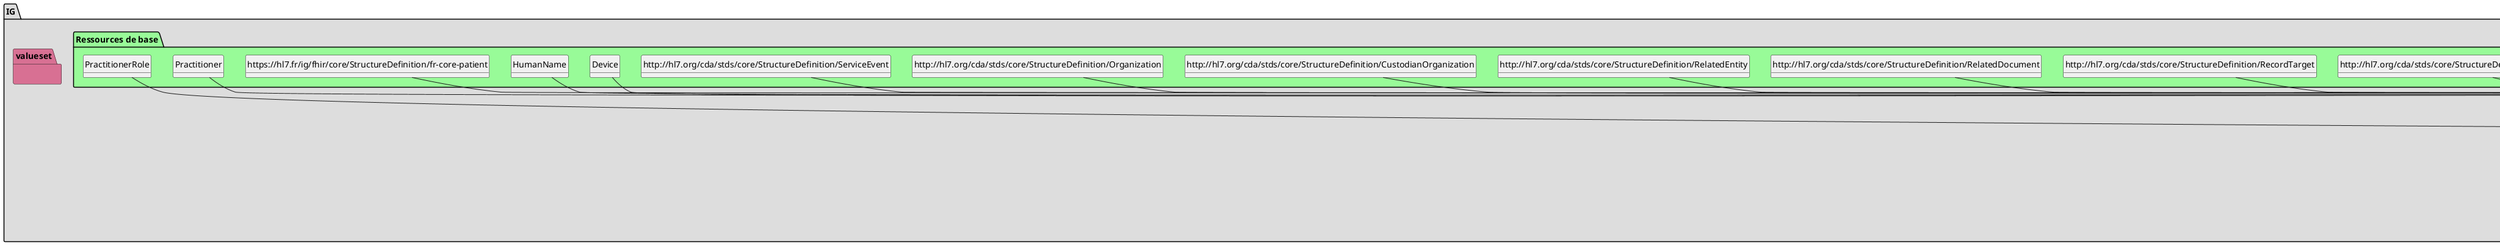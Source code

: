 @startuml
set namespaceSeparator ?
hide circle
hide class fields

package IG #DDDDDD{

     package Profiles #DDDDDD{

        class AssociationPrescription{

             AssociationPrescription => [None..None]
             AssociationPrescription.prescription => [1..1]
             AssociationPrescription.prescription.identifiant => [0..1]
             AssociationPrescription.accessionNumber => [0..1]
        } 

        class AssociationPriseEncharge{

             AssociationPriseEncharge => [None..None]
             AssociationPriseEncharge.priseEnCharge => [1..1]
             AssociationPriseEncharge.priseEnCharge.identifiantPriseEnCharge => [0..*]
             AssociationPriseEncharge.priseEnCharge.typePriseEnCharge => [0..1]
             AssociationPriseEncharge.priseEnCharge.dateDebutFinPriseEnCharge => [1..1]
             AssociationPriseEncharge.priseEnCharge.typeSortie => [0..1]
             AssociationPriseEncharge.priseEnCharge.responsablePriseEnCharge => [0..1]
             AssociationPriseEncharge.priseEnCharge.responsablePriseEnCharge.entiteResponsablePriseEnCharge => [1..1]
             AssociationPriseEncharge.priseEnCharge.responsablePriseEnCharge.entiteResponsablePriseEnCharge.identifiantPS => [1..1]
             AssociationPriseEncharge.priseEnCharge.responsablePriseEnCharge.entiteResponsablePriseEnCharge.professionSavoirfaireRole => [0..1]
             AssociationPriseEncharge.priseEnCharge.responsablePriseEnCharge.entiteResponsablePriseEnCharge.adresse => [0..*]
             AssociationPriseEncharge.priseEnCharge.responsablePriseEnCharge.entiteResponsablePriseEnCharge.coordonneesTelecom => [0..*]
             AssociationPriseEncharge.priseEnCharge.responsablePriseEnCharge.entiteResponsablePriseEnCharge.personnePhysique => [0..1]
             AssociationPriseEncharge.priseEnCharge.responsablePriseEnCharge.entiteResponsablePriseEnCharge.personnePhysique.nomPersonne => [1..1]
             AssociationPriseEncharge.priseEnCharge.responsablePriseEnCharge.entiteResponsablePriseEnCharge.personnePhysique.nomPersonne.nom => [1..1]
             AssociationPriseEncharge.priseEnCharge.responsablePriseEnCharge.entiteResponsablePriseEnCharge.personnePhysique.nomPersonne.prenom => [0..1]
             AssociationPriseEncharge.priseEnCharge.responsablePriseEnCharge.entiteResponsablePriseEnCharge.personnePhysique.nomPersonne.civilite => [0..1]
             AssociationPriseEncharge.priseEnCharge.responsablePriseEnCharge.entiteResponsablePriseEnCharge.personnePhysique.nomPersonne.titre => [0..1]
             AssociationPriseEncharge.priseEnCharge.responsablePriseEnCharge.entiteResponsablePriseEnCharge.structurePS => [0..1]
             AssociationPriseEncharge.priseEnCharge.responsablePriseEnCharge.entiteResponsablePriseEnCharge.structurePS.identifiantStructure => [0..*]
             AssociationPriseEncharge.priseEnCharge.responsablePriseEnCharge.entiteResponsablePriseEnCharge.structurePS.nomStructure => [0..1]
             AssociationPriseEncharge.priseEnCharge.responsablePriseEnCharge.entiteResponsablePriseEnCharge.structurePS.coordonneesTelecomStructure => [0..*]
             AssociationPriseEncharge.priseEnCharge.responsablePriseEnCharge.entiteResponsablePriseEnCharge.structurePS.adresseStructure => [0..*]
             AssociationPriseEncharge.priseEnCharge.responsablePriseEnCharge.entiteResponsablePriseEnCharge.structurePS.cadreExercice => [0..1]
             AssociationPriseEncharge.priseEnCharge.personneImpliqueePriseEnCharge => [0..*]
             AssociationPriseEncharge.priseEnCharge.personneImpliqueePriseEnCharge.typeParticipation => [1..1]
             AssociationPriseEncharge.priseEnCharge.personneImpliqueePriseEnCharge.dateDebutFinParticipation => [0..1]
             AssociationPriseEncharge.priseEnCharge.personneImpliqueePriseEnCharge.professionnelImplique => [1..1]
             AssociationPriseEncharge.priseEnCharge.personneImpliqueePriseEnCharge.professionnelImplique.identifiant => [1..1]
             AssociationPriseEncharge.priseEnCharge.personneImpliqueePriseEnCharge.professionnelImplique.professionSavoirfaireRole => [0..1]
             AssociationPriseEncharge.priseEnCharge.personneImpliqueePriseEnCharge.professionnelImplique.adresse => [0..*]
             AssociationPriseEncharge.priseEnCharge.personneImpliqueePriseEnCharge.professionnelImplique.coordonneesTelecom => [0..*]
             AssociationPriseEncharge.priseEnCharge.personneImpliqueePriseEnCharge.professionnelImplique.personnePhysique => [0..1]
             AssociationPriseEncharge.priseEnCharge.personneImpliqueePriseEnCharge.professionnelImplique.personnePhysique.nomPersonne => [1..1]
             AssociationPriseEncharge.priseEnCharge.personneImpliqueePriseEnCharge.professionnelImplique.personnePhysique.nomPersonne.nom => [1..1]
             AssociationPriseEncharge.priseEnCharge.personneImpliqueePriseEnCharge.professionnelImplique.personnePhysique.nomPersonne.prenom => [0..1]
             AssociationPriseEncharge.priseEnCharge.personneImpliqueePriseEnCharge.professionnelImplique.personnePhysique.nomPersonne.civilite => [0..1]
             AssociationPriseEncharge.priseEnCharge.personneImpliqueePriseEnCharge.professionnelImplique.personnePhysique.nomPersonne.titre => [0..1]
             AssociationPriseEncharge.priseEnCharge.personneImpliqueePriseEnCharge.professionnelImplique.structurePS => [0..1]
             AssociationPriseEncharge.priseEnCharge.personneImpliqueePriseEnCharge.professionnelImplique.structurePS.identifiantStructure => [0..*]
             AssociationPriseEncharge.priseEnCharge.personneImpliqueePriseEnCharge.professionnelImplique.structurePS.nomStructure => [0..1]
             AssociationPriseEncharge.priseEnCharge.personneImpliqueePriseEnCharge.professionnelImplique.structurePS.coordonneesTelecomStructure => [0..*]
             AssociationPriseEncharge.priseEnCharge.personneImpliqueePriseEnCharge.professionnelImplique.structurePS.adresseStructure => [0..*]
             AssociationPriseEncharge.priseEnCharge.personneImpliqueePriseEnCharge.professionnelImplique.structurePS.cadreExercice => [0..1]
             AssociationPriseEncharge.priseEnCharge.lieuPriseEnCharge => [1..1]
             AssociationPriseEncharge.priseEnCharge.lieuPriseEnCharge.structurePriseEnChargee => [1..1]
             AssociationPriseEncharge.priseEnCharge.lieuPriseEnCharge.structurePriseEnChargee.secteurActivite => [1..1]
             AssociationPriseEncharge.priseEnCharge.lieuPriseEnCharge.structurePriseEnChargee.secteurActivite.categorieEtablissement => [0..1]
             AssociationPriseEncharge.priseEnCharge.lieuPriseEnCharge.structurePriseEnChargee.localisationStructure => [1..1]
             AssociationPriseEncharge.priseEnCharge.lieuPriseEnCharge.structurePriseEnChargee.localisationStructure.nomStructure => [0..1]
             AssociationPriseEncharge.priseEnCharge.lieuPriseEnCharge.structurePriseEnChargee.localisationStructure.adresseStructure => [0..1]
        } 

        class AuteurDocument{

             AuteurDocument => [None..None]
             AuteurDocument.horodatageParticipation => [1..1]
             AuteurDocument.roleFonctionnel => [0..1]
             AuteurDocument.precisionRoleFonctionnel => [0..1]
             AuteurDocument.auteur[x] => [0..1]
        } 

        class ConsentementDocument{

             ConsentementDocument => [None..None]
             ConsentementDocument.consentement => [1..1]
             ConsentementDocument.consentement.identifiantConsentement => [0..*]
             ConsentementDocument.consentement.typeConsentement => [1..1]
             ConsentementDocument.consentement.statutConsentement => [1..1]
        } 

        class DestinatairePrevuDocument{

             DestinatairePrevuDocument => [None..None]
             DestinatairePrevuDocument.identifiantDestinataire => [0..*]
             DestinatairePrevuDocument.adresseDestinataire => [0..*]
             DestinatairePrevuDocument.coordonneesTelecomDestinataire => [0..*]
             DestinatairePrevuDocument.informationsSurDestintaire => [0..1]
             DestinatairePrevuDocument.informationsSurDestintaire.nomDestinataire => [0..*]
             DestinatairePrevuDocument.informationsSurDestintaire.nomDestinataire.nom => [1..1]
             DestinatairePrevuDocument.informationsSurDestintaire.nomDestinataire.prenom => [0..1]
             DestinatairePrevuDocument.informationsSurDestintaire.nomDestinataire.civilite => [0..1]
             DestinatairePrevuDocument.informationsSurDestintaire.nomDestinataire.titre => [0..1]
             DestinatairePrevuDocument.structureDestinataire => [0..1]
             DestinatairePrevuDocument.structureDestinataire.identifiantStructure => [0..1]
             DestinatairePrevuDocument.structureDestinataire.nomStructure => [0..*]
             DestinatairePrevuDocument.structureDestinataire.coordonneesTelecomStructure => [0..*]
             DestinatairePrevuDocument.structureDestinataire.adresseStructure => [0..1]
        } 

        class DocumentReference{

             DocumentReference => [None..None]
             DocumentReference.typeReference => [1..1]
             DocumentReference.parentDocument => [1..1]
             DocumentReference.parentDocument.identifiantUniqueDocument => [1..1]
        } 

        class EnteteDocument{

             EnteteDocument => [None..None]
             EnteteDocument.identifiantUniqueDocument => [1..1]
             EnteteDocument.modeleDocument => [1..1]
             EnteteDocument.typeDocument => [1..1]
             EnteteDocument.titreDocument => [1..1]
             EnteteDocument.dateDeCreation => [1..1]
             EnteteDocument.niveauConfidentialite => [1..1]
             EnteteDocument.languePrincipaleDocument => [1..1]
             EnteteDocument.identifiantDuLotDeVersions => [1..1]
             EnteteDocument.versionDocument => [1..1]
             EnteteDocument.statutDocument => [1..1]
             EnteteDocument.patientDocument => [1..1]
             EnteteDocument.auteurDocument => [1..*]
             EnteteDocument.informateurDocument => [0..*]
             EnteteDocument.structureConservationDocument => [1..1]
             EnteteDocument.destinataireDocument => [0..*]
             EnteteDocument.responsableDocuement => [1..1]
             EnteteDocument.validateurDocument => [0..*]
             EnteteDocument.operateurSaisie => [0..1]
             EnteteDocument.participant => [0..*]
             EnteteDocument.associationPrescription => [1..1]
             EnteteDocument.evenementDocumente => [1..*]
             EnteteDocument.documentReference => [0..1]
             EnteteDocument.consentementAssocieAuDocument => [0..*]
             EnteteDocument.associationPriseEncharge => [1..1]
        } 

        class EvenementDocumente{

             EvenementDocumente => [None..None]
             EvenementDocumente.evenementDocumente => [1..1]
             EvenementDocumente.evenementDocumente.identifiantSpecifique => [0..*]
             EvenementDocumente.evenementDocumente.statut => [0..*]
             EvenementDocumente.evenementDocumente.codeEvenement => [0..1]
             EvenementDocumente.evenementDocumente.codeEvenement.translation => [0..*]
             EvenementDocumente.evenementDocumente.dateHeureEvenement => [0..1]
             EvenementDocumente.evenementDocumente.executantEvenement => [1..1]
             EvenementDocumente.evenementDocumente.executantEvenement.roleFonctionnel => [0..1]
             EvenementDocumente.evenementDocumente.executantEvenement.dateHeureParticipation => [0..1]
             EvenementDocumente.evenementDocumente.executantEvenement.executant => [1..1]
             EvenementDocumente.evenementDocumente.executantEvenement.executant.identifiant => [1..1]
             EvenementDocumente.evenementDocumente.executantEvenement.executant.professionSavoirfaireRole => [0..1]
             EvenementDocumente.evenementDocumente.executantEvenement.executant.adresse => [0..*]
             EvenementDocumente.evenementDocumente.executantEvenement.executant.coordonneesTelecom => [0..*]
             EvenementDocumente.evenementDocumente.executantEvenement.executant.personnePhysique => [0..1]
             EvenementDocumente.evenementDocumente.executantEvenement.executant.personnePhysique.nomPersonne => [1..1]
             EvenementDocumente.evenementDocumente.executantEvenement.executant.personnePhysique.nomPersonne.nom => [1..1]
             EvenementDocumente.evenementDocumente.executantEvenement.executant.personnePhysique.nomPersonne.prenom => [0..1]
             EvenementDocumente.evenementDocumente.executantEvenement.executant.personnePhysique.nomPersonne.civilite => [0..1]
             EvenementDocumente.evenementDocumente.executantEvenement.executant.personnePhysique.nomPersonne.titre => [0..1]
             EvenementDocumente.evenementDocumente.executantEvenement.executant.structureResponsable => [0..1]
             EvenementDocumente.evenementDocumente.executantEvenement.executant.structureResponsable.identifiantStructure => [0..*]
             EvenementDocumente.evenementDocumente.executantEvenement.executant.structureResponsable.nomStructure => [0..1]
             EvenementDocumente.evenementDocumente.executantEvenement.executant.structureResponsable.coordonneesTelecomStructure => [0..*]
             EvenementDocumente.evenementDocumente.executantEvenement.executant.structureResponsable.adresseStructure => [0..*]
             EvenementDocumente.evenementDocumente.executantEvenement.executant.structureResponsable.cadreExercice => [1..1]
        } 

        class InformateurDocument{

             InformateurDocument => [None..None]
             InformateurDocument.informateur[x] => [1..1]
        } 

        class NonProfessionnelDocument{

             NonProfessionnelDocument => [None..None]
             NonProfessionnelDocument.rolePersonne => [1..1]
             NonProfessionnelDocument.lienPatient => [0..1]
             NonProfessionnelDocument.lienPatient.precisionLien => [0..*]
             NonProfessionnelDocument.adressePersonne => [0..*]
             NonProfessionnelDocument.coordonneesTelecom => [0..*]
             NonProfessionnelDocument.personnePhysique => [1..1]
             NonProfessionnelDocument.personnePhysique.nomPersonne => [1..1]
             NonProfessionnelDocument.personnePhysique.nomPersonne.nom => [1..1]
             NonProfessionnelDocument.personnePhysique.nomPersonne.prenom => [0..1]
        } 

        class OperateurSaisie{

             OperateurSaisie => [None..None]
             OperateurSaisie.dateSaisie => [1..1]
             OperateurSaisie.operateurSaisie => [1..1]
             OperateurSaisie.operateurSaisie.identifiant => [1..1]
             OperateurSaisie.operateurSaisie.professionSavoirfaireRole => [0..1]
             OperateurSaisie.operateurSaisie.adresse => [0..*]
             OperateurSaisie.operateurSaisie.coordonneesTelecom => [0..*]
             OperateurSaisie.operateurSaisie.personnePhysique => [0..1]
             OperateurSaisie.operateurSaisie.personnePhysique.nomPersonne => [1..1]
             OperateurSaisie.operateurSaisie.personnePhysique.nomPersonne.nom => [1..1]
             OperateurSaisie.operateurSaisie.personnePhysique.nomPersonne.prenom => [0..1]
             OperateurSaisie.operateurSaisie.personnePhysique.nomPersonne.civilite => [0..1]
             OperateurSaisie.operateurSaisie.personnePhysique.nomPersonne.titre => [0..1]
             OperateurSaisie.operateurSaisie.structure => [0..1]
             OperateurSaisie.operateurSaisie.structure.identifiant => [0..*]
             OperateurSaisie.operateurSaisie.structure.nom => [0..1]
             OperateurSaisie.operateurSaisie.structure.coordonneesTelecom => [0..*]
             OperateurSaisie.operateurSaisie.structure.adresse => [0..*]
             OperateurSaisie.operateurSaisie.structure.cadreExercice => [0..1]
        } 

        class ParticipantDocument{

             ParticipantDocument => [None..None]
             ParticipantDocument.typeParticipation => [1..1]
             ParticipantDocument.roleFonctionnel => [0..1]
             ParticipantDocument.roleFonctionnel.precision => [0..1]
             ParticipantDocument.dateDebutEtOuFinParticipation => [1..1]
             ParticipantDocument.identificationParticipant => [1..1]
             ParticipantDocument.identificationParticipant.ProfessionnelNonProfessionnel => [1..1]
             ParticipantDocument.identificationParticipant.identifiantParticipant => [1..1]
             ParticipantDocument.identificationParticipant.professionSavoirfaireRole => [0..1]
             ParticipantDocument.identificationParticipant.adresse => [0..*]
             ParticipantDocument.identificationParticipant.coordonneesTelecomStructure => [0..*]
             ParticipantDocument.identificationParticipant.personnePhysique => [0..1]
             ParticipantDocument.identificationParticipant.personnePhysique.nomPersonne => [1..1]
             ParticipantDocument.identificationParticipant.personnePhysique.nomPersonne.nom => [1..1]
             ParticipantDocument.identificationParticipant.personnePhysique.nomPersonne.prenom => [0..1]
             ParticipantDocument.identificationParticipant.personnePhysique.nomPersonne.civilite => [0..1]
             ParticipantDocument.identificationParticipant.personnePhysique.nomPersonne.titre => [0..1]
             ParticipantDocument.identificationParticipant.structureResponsable => [0..1]
             ParticipantDocument.identificationParticipant.structureResponsable.identifiantStructure => [0..*]
             ParticipantDocument.identificationParticipant.structureResponsable.nomStructure => [0..1]
             ParticipantDocument.identificationParticipant.structureResponsable.coordonneesTelecomStructure => [0..*]
             ParticipantDocument.identificationParticipant.structureResponsable.adresseStructure => [0..*]
        } 

        class PatientDocument{

             PatientDocument => [None..None]
             PatientDocument.identifiantPatient => [1..1]
             PatientDocument.adresse => [0..*]
             PatientDocument.coordonneesTelecom => [0..*]
             PatientDocument.personnePhysique => [0..1]
             PatientDocument.personnePhysique.nomsPrenom => [0..1]
             PatientDocument.personnePhysique.nomsPrenom.noms => [0..1]
             PatientDocument.personnePhysique.nomsPrenom.noms.nomNaissance => [0..1]
             PatientDocument.personnePhysique.nomsPrenom.noms.nomUtilise => [0..1]
             PatientDocument.personnePhysique.nomsPrenom.prenom => [0..1]
             PatientDocument.personnePhysique.nomsPrenom.prenom.listePrenoms => [0..1]
             PatientDocument.personnePhysique.nomsPrenom.prenom.premierPrenom => [0..1]
             PatientDocument.personnePhysique.nomsPrenom.prenom.premierNomUtilise => [0..1]
             PatientDocument.personnePhysique.sexe => [1..1]
             PatientDocument.personnePhysique.dateNaissance => [1..1]
             PatientDocument.personnePhysique.dateDeces => [0..1]
             PatientDocument.personnePhysique.grossesseMultiple => [0..1]
             PatientDocument.personnePhysique.numeroOrdreNaissance => [0..1]
             PatientDocument.personnePhysique.representantPatient => [0..*]
             PatientDocument.personnePhysique.representantPatient.adresse => [0..*]
             PatientDocument.personnePhysique.representantPatient.coordonneesTelecom => [0..*]
             PatientDocument.personnePhysique.representantPatient.personneRepresentantPatient => [0..1]
             PatientDocument.personnePhysique.representantPatient.personneRepresentantPatient.nomPrenom => [0..1]
             PatientDocument.personnePhysique.representantPatient.personneRepresentantPatient.nomPrenom.nom => [0..1]
             PatientDocument.personnePhysique.representantPatient.personneRepresentantPatient.nomPrenom.prenom => [0..1]
             PatientDocument.personnePhysique.representantPatient.personneRepresentantPatient.structureRepresentatntPatient => [0..1]
             PatientDocument.personnePhysique.representantPatient.personneRepresentantPatient.structureRepresentatntPatient.identifiant => [0..1]
             PatientDocument.personnePhysique.representantPatient.personneRepresentantPatient.structureRepresentatntPatient.nom => [0..1]
             PatientDocument.personnePhysique.representantPatient.personneRepresentantPatient.structureRepresentatntPatient.lieuNaissance => [0..1]
             PatientDocument.personnePhysique.representantPatient.personneRepresentantPatient.structureRepresentatntPatient.lieuNaissance.lieu => [1..1]
             PatientDocument.personnePhysique.representantPatient.personneRepresentantPatient.structureRepresentatntPatient.lieuNaissance.lieu.nomLieuNaissance => [0..1]
             PatientDocument.personnePhysique.representantPatient.personneRepresentantPatient.structureRepresentatntPatient.lieuNaissance.lieu.adresseEtCodeOfficielGeographique => [0..1]
             PatientDocument.personnePhysique.representantPatient.personneRepresentantPatient.structureRepresentatntPatient.lieuNaissance.lieu.adresseEtCodeOfficielGeographique.CodeOfficielGeographique => [0..1]
        } 

        class ProfessionnelAuteurDocument{

             ProfessionnelAuteurDocument => [None..None]
             ProfessionnelAuteurDocument.identificationAuteur => [1..*]
             ProfessionnelAuteurDocument.identificationAuteur.identifiant => [0..*]
             ProfessionnelAuteurDocument.identificationAuteur.professionSavoirFaireRole => [0..1]
             ProfessionnelAuteurDocument.identificationAuteur.adresse => [0..*]
             ProfessionnelAuteurDocument.identificationAuteur.coordonneesTelecom => [0..*]
             ProfessionnelAuteurDocument.identificationAuteur.identiteAuteur => [1..1]
             ProfessionnelAuteurDocument.identificationAuteur.identiteAuteur.nomAuteur => [1..1]
             ProfessionnelAuteurDocument.identificationAuteur.identiteAuteur.nomAuteur.nom => [1..1]
             ProfessionnelAuteurDocument.identificationAuteur.identiteAuteur.nomAuteur.prenom => [0..1]
             ProfessionnelAuteurDocument.identificationAuteur.identiteAuteur.nomAuteur.civilite => [0..1]
             ProfessionnelAuteurDocument.identificationAuteur.identiteAuteur.nomAuteur.titre => [0..1]
             ProfessionnelAuteurDocument.identificationAuteur.structure => [1..1]
             ProfessionnelAuteurDocument.identificationAuteur.structure.identifiantStructure => [0..1]
             ProfessionnelAuteurDocument.identificationAuteur.structure.nomStructure => [0..1]
        } 

        class ProfessionnelDocument{

             ProfessionnelDocument => [None..None]
             ProfessionnelDocument.identifiant => [1..1]
             ProfessionnelDocument.professionSavoirFaireRole => [0..1]
             ProfessionnelDocument.adresse => [0..*]
             ProfessionnelDocument.coordonneesTelecom => [0..*]
             ProfessionnelDocument.personnePhysique => [0..1]
             ProfessionnelDocument.personnePhysique.identitePersonne => [1..1]
             ProfessionnelDocument.personnePhysique.identitePersonne.nomPersonne => [1..1]
             ProfessionnelDocument.personnePhysique.identitePersonne.prenomPersonne => [0..1]
             ProfessionnelDocument.personnePhysique.identitePersonne.civilite => [0..1]
             ProfessionnelDocument.personnePhysique.identitePersonne.titre => [0..1]
             ProfessionnelDocument.structure => [0..1]
             ProfessionnelDocument.structure.identifiantStructure => [0..*]
             ProfessionnelDocument.structure.nomStructure => [0..1]
             ProfessionnelDocument.structure.coordonneesTelecomStructure => [0..*]
             ProfessionnelDocument.structure.adresseStructure => [0..*]
             ProfessionnelDocument.structure.cadreExercice => [0..1]
        } 

        class ResponsableDocument{

             ResponsableDocument => [None..None]
             ResponsableDocument.dateHeureAttestationValidite => [1..1]
             ResponsableDocument.ProfessionnelResponsableDocument => [1..1]
             ResponsableDocument.ProfessionnelResponsableDocument.identifiant => [1..1]
             ResponsableDocument.ProfessionnelResponsableDocument.professionSavoirfaireRole => [0..1]
             ResponsableDocument.ProfessionnelResponsableDocument.adresse => [0..*]
             ResponsableDocument.ProfessionnelResponsableDocument.coordonneesTelecomStructure => [0..*]
             ResponsableDocument.ProfessionnelResponsableDocument.personnePhysique => [0..1]
             ResponsableDocument.ProfessionnelResponsableDocument.personnePhysique.nomPersonne => [1..1]
             ResponsableDocument.ProfessionnelResponsableDocument.personnePhysique.nomPersonne.nom => [1..1]
             ResponsableDocument.ProfessionnelResponsableDocument.personnePhysique.nomPersonne.prenom => [0..1]
             ResponsableDocument.ProfessionnelResponsableDocument.personnePhysique.nomPersonne.civilite => [0..1]
             ResponsableDocument.ProfessionnelResponsableDocument.personnePhysique.nomPersonne.titre => [0..1]
             ResponsableDocument.ProfessionnelResponsableDocument.structureResponsable => [0..1]
             ResponsableDocument.ProfessionnelResponsableDocument.structureResponsable.identifiantStructure => [0..*]
             ResponsableDocument.ProfessionnelResponsableDocument.structureResponsable.nomStructure => [0..1]
             ResponsableDocument.ProfessionnelResponsableDocument.structureResponsable.coordonneesTelecomStructure => [0..*]
             ResponsableDocument.ProfessionnelResponsableDocument.structureResponsable.adresseStructure => [0..*]
             ResponsableDocument.ProfessionnelResponsableDocument.structureResponsable.cadreExercice => [0..1]
        } 

        class StructureConservationDocument{

             StructureConservationDocument => [None..None]
             StructureConservationDocument.identifiantStructure => [1..1]
             StructureConservationDocument.nomStructure => [0..1]
             StructureConservationDocument.coordonneesTelecomStructure => [0..1]
             StructureConservationDocument.adresseStructure => [0..1]
        } 

        class SystemeDocument{

             SystemeDocument => [None..None]
             SystemeDocument.identificationAuteur => [1..1]
             SystemeDocument.identificationAuteur.identifiantAuteur => [1..*]
             SystemeDocument.identificationAuteur.professionSavoirFaireRole => [0..1]
             SystemeDocument.identificationAuteur.systeme => [1..1]
             SystemeDocument.identificationAuteur.systeme.nomModeleSysteme => [1..1]
             SystemeDocument.identificationAuteur.systeme.nomSysteme => [1..1]
             SystemeDocument.identificationAuteur.structure => [1..1]
             SystemeDocument.identificationAuteur.structure.identifiantStructure => [0..1]
             SystemeDocument.identificationAuteur.structure.nomStructure => [0..1]
        } 

        class ValidateurDocument{

             ValidateurDocument => [None..None]
             ValidateurDocument.dateHeureAttestationValidite => [1..1]
             ValidateurDocument.ProfessionnelValidateurDocument => [1..1]
             ValidateurDocument.ProfessionnelValidateurDocument.identifiant => [1..1]
             ValidateurDocument.ProfessionnelValidateurDocument.professionSavoirfaireRole => [0..1]
             ValidateurDocument.ProfessionnelValidateurDocument.adresse => [0..*]
             ValidateurDocument.ProfessionnelValidateurDocument.coordonneesTelecomStructure => [0..*]
             ValidateurDocument.ProfessionnelValidateurDocument.personnePhysique => [0..1]
             ValidateurDocument.ProfessionnelValidateurDocument.personnePhysique.nomPersonne => [1..1]
             ValidateurDocument.ProfessionnelValidateurDocument.personnePhysique.nomPersonne.nom => [1..1]
             ValidateurDocument.ProfessionnelValidateurDocument.personnePhysique.nomPersonne.prenom => [0..1]
             ValidateurDocument.ProfessionnelValidateurDocument.personnePhysique.nomPersonne.civilite => [0..1]
             ValidateurDocument.ProfessionnelValidateurDocument.personnePhysique.nomPersonne.titre => [0..1]
             ValidateurDocument.ProfessionnelValidateurDocument.structurePS => [0..1]
             ValidateurDocument.ProfessionnelValidateurDocument.structurePS.identifiantStructure => [0..*]
             ValidateurDocument.ProfessionnelValidateurDocument.structurePS.nomStructure => [0..1]
             ValidateurDocument.ProfessionnelValidateurDocument.structurePS.coordonneesTelecomStructure => [0..*]
             ValidateurDocument.ProfessionnelValidateurDocument.structurePS.adresseStructure => [0..*]
             ValidateurDocument.ProfessionnelValidateurDocument.structurePS.cadreExercice => [0..1]
        } 

        class FrCompositionDocument{

             Composition => [None..None]
             Composition.meta.profile => [1..None]
             Composition.meta.profile:canonical => [1..1]
             Composition.extension => [1..None]
             Composition.extension:data-enterer => <&plus>[1..1]
             Composition.identifier => [1..None]
             Composition.status => [None..None]
             Composition.type => [None..None]
             Composition.subject => [1..None]
             Composition.subject.reference => [1..None]
             Composition.date => [None..None]
             Composition.author => [None..None]
             Composition.author.extension => [1..None]
             Composition.author.extension:time => <&plus>[1..1]
             Composition.title => [None..None]
             Composition.confidentiality => [1..None]
             Composition.attester => [2..None]
             Composition.attester:legal => [1..1]
             Composition.attester:legal.mode => [None..None]
             Composition.attester:legal.time => [1..None]
             Composition.attester:legal.party => [1..None]
             Composition.attester:professional => [1..1]
             Composition.attester:professional.mode => [None..None]
             Composition.attester:professional.time => [1..None]
             Composition.attester:professional.party => [None..None]
             Composition.custodian => [None..None]
             Composition.relatesTo.target[x] => [None..None]
             Composition.section => [1..None]
        } 

        class FrOrganizationDocument{

             Organization.implicitRules => [None..0]
             Organization.identifier => [None..None]
             Organization.active => [None..0]
             Organization.type => [None..1]
             Organization.name => [None..None]
        } 

        class FrBundleDocument{

             Bundle.identifier => [1..None]
             Bundle.type => [None..None]
             Bundle.timestamp => [1..None]
             Bundle.entry => [5..None]
             Bundle.entry.fullUrl => [1..None]
             Bundle.entry.search => [None..0]
             Bundle.entry.request => [None..0]
             Bundle.entry.response => [None..0]
             Bundle.entry:composition => [1..1]
             Bundle.entry:composition.resource => [None..None]
             Bundle.entry:patient => [0..1]
             Bundle.entry:patient.resource => [None..None]
             Bundle.entry:practitionerRole => [1..*]
             Bundle.entry:practitionerRole.resource => [None..None]
             Bundle.entry:practitioner => [1..*]
             Bundle.entry:practitioner.resource => [None..None]
             Bundle.entry:organization => [1..*]
             Bundle.entry:organization.resource => [None..None]
             Bundle.entry:device => [1..*]
             Bundle.entry:device.resource => [None..None]
        } 

        class FrAssignedAuthor{

             AssignedAuthor => [None..None]
             AssignedAuthor.nullFlavor => [None..0]
             AssignedAuthor.typeId.nullFlavor => [None..0]
             AssignedAuthor.typeId.assigningAuthorityName => [None..0]
             AssignedAuthor.typeId.displayable => [None..0]
             AssignedAuthor.classCode => [None..0]
             AssignedAuthor.id => [None..None]
             AssignedAuthor.id.nullFlavor => [None..0]
             AssignedAuthor.id.assigningAuthorityName => [None..0]
             AssignedAuthor.id.displayable => [None..0]
             AssignedAuthor.id.root => [1..None]
             AssignedAuthor.id.extension => [1..None]
             AssignedAuthor.sdtcIdentifiedBy => [None..0]
             AssignedAuthor.code => [None..None]
             AssignedAuthor.addr => [None..None]
             AssignedAuthor.telecom => [None..None]
             AssignedAuthor.assignedPerson => [None..None]
             AssignedAuthor.assignedAuthoringDevice => [None..None]
             AssignedAuthor.representedOrganization => [None..None]
        } 

        class FrAssignedCustodian{

             AssignedCustodian => [None..None]
             AssignedCustodian.typeId.nullFlavor => [None..0]
             AssignedCustodian.typeId.assigningAuthorityName => [None..0]
             AssignedCustodian.typeId.displayable => [None..0]
             AssignedCustodian.classCode => [None..0]
             AssignedCustodian.representedCustodianOrganization => [None..None]
        } 

        class FrAssignedEntity{

             AssignedEntity => [None..None]
             AssignedEntity.nullFlavor => [None..0]
             AssignedEntity.typeId.nullFlavor => [None..0]
             AssignedEntity.typeId.assigningAuthorityName => [None..0]
             AssignedEntity.typeId.displayable => [None..0]
             AssignedEntity.classCode => [None..0]
             AssignedEntity.id => [None..1]
             AssignedEntity.id.nullFlavor => [None..0]
             AssignedEntity.id.assigningAuthorityName => [None..0]
             AssignedEntity.id.displayable => [None..0]
             AssignedEntity.id.root => [1..None]
             AssignedEntity.id.extension => [1..None]
             AssignedEntity.sdtcIdentifiedBy => [None..0]
             AssignedEntity.code => [None..None]
             AssignedEntity.code.nullFlavor => [None..0]
             AssignedEntity.code.codeSystemVersion => [None..0]
             AssignedEntity.code.sdtcValueSet => [None..0]
             AssignedEntity.code.sdtcValueSetVersion => [None..0]
             AssignedEntity.addr => [None..None]
             AssignedEntity.telecom => [None..None]
             AssignedEntity.assignedPerson => [None..None]
             AssignedEntity.representedOrganization => [None..None]
             AssignedEntity.sdtcPatient => [None..0]
        } 

        class FrAssociatedEntity{

             AssociatedEntity => [None..None]
             AssociatedEntity.nullFlavor => [None..0]
             AssociatedEntity.typeId.nullFlavor => [None..0]
             AssociatedEntity.typeId.assigningAuthorityName => [None..0]
             AssociatedEntity.typeId.displayable => [None..0]
             AssociatedEntity.classCode => [None..None]
             AssociatedEntity.id => [None..None]
             AssociatedEntity.id.root => [None..None]
             AssociatedEntity.id.extension => [None..None]
             AssociatedEntity.sdtcIdentifiedBy => [None..0]
             AssociatedEntity.code => [None..None]
             AssociatedEntity.addr => [None..None]
             AssociatedEntity.telecom => [None..None]
             AssociatedEntity.associatedPerson => [None..None]
             AssociatedEntity.scopingOrganization => [None..None]
        } 

        class FrAuthenticator{

             Authenticator => [None..None]
             Authenticator.nullFlavor => [None..0]
             Authenticator.typeId.nullFlavor => [None..0]
             Authenticator.typeId.assigningAuthorityName => [None..0]
             Authenticator.typeId.displayable => [None..0]
             Authenticator.typeCode => [None..0]
             Authenticator.time => [None..None]
             Authenticator.time.value => [None..None]
             Authenticator.signatureCode => [None..None]
             Authenticator.signatureCode.sdtcValueSet => [None..0]
             Authenticator.signatureCode.sdtcValueSetVersion => [None..0]
             Authenticator.sdtcSignatureText => [None..0]
             Authenticator.assignedEntity => [None..None]
        } 

        class FrAuthor{

             Author => [None..None]
             Author.nullFlavor => [None..0]
             Author.typeId.nullFlavor => [None..0]
             Author.typeId.assigningAuthorityName => [None..0]
             Author.typeId.displayable => [None..0]
             Author.typeCode => [None..0]
             Author.contextControlCode => [None..0]
             Author.functionCode => [None..None]
             Author.functionCode.nullFlavor => [None..0]
             Author.functionCode.code => [1..None]
             Author.functionCode.codeSystem => [1..None]
             Author.functionCode.codeSystemVersion => [None..0]
             Author.functionCode.sdtcValueSet => [None..0]
             Author.functionCode.sdtcValueSetVersion => [None..0]
             Author.functionCode.originalText => [None..None]
             Author.time => [None..None]
             Author.time.value => [1..None]
             Author.assignedAuthor => [None..None]
        } 

        class FrAuthoringDevice{

             AuthoringDevice.typeId.nullFlavor => [None..0]
             AuthoringDevice.typeId.assigningAuthorityName => [None..0]
             AuthoringDevice.typeId.displayable => [None..0]
             AuthoringDevice.classCode => [None..0]
             AuthoringDevice.determinerCode => [None..0]
             AuthoringDevice.manufacturerModelName => [1..None]
             AuthoringDevice.softwareName => [1..None]
        } 

        class FrAuthorization{

             Authorization => [None..None]
             Authorization.typeId.nullFlavor => [None..0]
             Authorization.typeId.assigningAuthorityName => [None..0]
             Authorization.typeId.displayable => [None..0]
             Authorization.typeCode => [None..0]
             Authorization.consent => [None..None]
             Authorization.consent.id => [None..None]
             Authorization.consent.code => [1..None]
             Authorization.consent.statusCode.code => [None..None]
             Authorization.consent.statusCode.sdtcValueSet => [None..0]
             Authorization.consent.statusCode.sdtcValueSetVersion => [None..0]
        } 

        class FrClinicalDocument{

             ClinicalDocument => [None..None]
             ClinicalDocument.realmCode => [1..1]
             ClinicalDocument.typeId => [1..None]
             ClinicalDocument.templateId => [3..None]
             ClinicalDocument.id => [None..None]
             ClinicalDocument.code => [None..None]
             ClinicalDocument.title => [1..None]
             ClinicalDocument.effectiveTime => [None..None]
             ClinicalDocument.confidentialityCode => [None..None]
             ClinicalDocument.languageCode => [1..None]
             ClinicalDocument.setId => [1..None]
             ClinicalDocument.versionNumber => [1..None]
             ClinicalDocument.copyTime => [None..0]
             ClinicalDocument.recordTarget => [None..1]
             ClinicalDocument.author => [None..None]
             ClinicalDocument.dataEnterer => [None..None]
             ClinicalDocument.informant => [None..None]
             ClinicalDocument.custodian => [None..None]
             ClinicalDocument.informationRecipient => [None..None]
             ClinicalDocument.legalAuthenticator => [1..None]
             ClinicalDocument.authenticator => [None..None]
             ClinicalDocument.participant => [None..None]
             ClinicalDocument.inFulfillmentOf => [None..None]
             ClinicalDocument.documentationOf => [1..None]
             ClinicalDocument.relatedDocument => [None..1]
             ClinicalDocument.authorization => [None..None]
             ClinicalDocument.componentOf => [1..None]
        } 

        class FrComponentOf{

             ComponentOf => [None..None]
             ComponentOf.nullFlavor => [None..0]
             ComponentOf.typeId.nullFlavor => [None..0]
             ComponentOf.typeId.assigningAuthorityName => [None..0]
             ComponentOf.typeId.displayable => [None..0]
             ComponentOf.typeCode => [None..0]
             ComponentOf.encompassingEncounter => [None..None]
        } 

        class FrCustodian{

             Custodian.nullFlavor => [None..0]
             Custodian.typeId.nullFlavor => [None..0]
             Custodian.typeId.assigningAuthorityName => [None..0]
             Custodian.typeId.displayable => [None..0]
             Custodian.typeCode => [None..0]
             Custodian.assignedCustodian => [None..None]
        } 

        class FrDataEnterer{

             DataEnterer.nullFlavor => [None..0]
             DataEnterer.typeId.nullFlavor => [None..0]
             DataEnterer.typeId.assigningAuthorityName => [None..0]
             DataEnterer.typeId.displayable => [None..0]
             DataEnterer.typeCode => [None..0]
             DataEnterer.contextControlCode => [None..0]
             DataEnterer.time => [1..None]
             DataEnterer.time.value => [None..None]
             DataEnterer.assignedEntity => [None..None]
        } 

        class FrDocumentationOf{

             DocumentationOf.nullFlavor => [None..0]
             DocumentationOf.typeId.nullFlavor => [None..0]
             DocumentationOf.typeId.assigningAuthorityName => [None..0]
             DocumentationOf.typeId.displayable => [None..0]
             DocumentationOf.typeCode => [None..0]
             DocumentationOf.serviceEvent => [None..None]
        } 

        class FrEncompassingEncounter{

             EncompassingEncounter.typeId.nullFlavor => [None..0]
             EncompassingEncounter.typeId.assigningAuthorityName => [None..0]
             EncompassingEncounter.typeId.displayable => [None..0]
             EncompassingEncounter.classCode => [None..0]
             EncompassingEncounter.moodCode => [None..0]
             EncompassingEncounter.id => [None..None]
             EncompassingEncounter.code => [None..None]
             EncompassingEncounter.code.nullFlavor => [None..0]
             EncompassingEncounter.code.codeSystem => [1..None]
             EncompassingEncounter.code.codeSystemVersion => [None..0]
             EncompassingEncounter.code.displayName => [1..None]
             EncompassingEncounter.code.sdtcValueSet => [None..0]
             EncompassingEncounter.code.sdtcValueSetVersion => [None..0]
             EncompassingEncounter.effectiveTime => [None..None]
             EncompassingEncounter.sdtcAdmissionReferralSourceCode => [None..0]
             EncompassingEncounter.dischargeDispositionCode => [None..None]
             EncompassingEncounter.responsibleParty => [None..None]
             EncompassingEncounter.responsibleParty.nullFlavor => [None..0]
             EncompassingEncounter.responsibleParty.typeId.nullFlavor => [None..0]
             EncompassingEncounter.responsibleParty.typeId.assigningAuthorityName => [None..0]
             EncompassingEncounter.responsibleParty.typeId.displayable => [None..0]
             EncompassingEncounter.encounterParticipant => [None..None]
             EncompassingEncounter.location => [1..None]
             EncompassingEncounter.location.nullFlavor => [None..0]
             EncompassingEncounter.location.typeId.nullFlavor => [None..0]
             EncompassingEncounter.location.typeId.assigningAuthorityName => [None..0]
             EncompassingEncounter.location.typeId.displayable => [None..0]
             EncompassingEncounter.location.typeCode => [None..0]
             EncompassingEncounter.location.healthCareFacility => [None..None]
        } 

        class FrEncounterParticipant{

             EncounterParticipant.typeId.nullFlavor => [None..0]
             EncounterParticipant.typeId.assigningAuthorityName => [None..0]
             EncounterParticipant.typeId.displayable => [None..0]
             EncounterParticipant.typeCode => [None..None]
             EncounterParticipant.time => [None..None]
             EncounterParticipant.assignedEntity => [1..None]
        } 

        class FrHealthCareFacility{

             HealthCareFacility.nullFlavor => [None..0]
             HealthCareFacility.typeId.nullFlavor => [None..0]
             HealthCareFacility.typeId.assigningAuthorityName => [None..0]
             HealthCareFacility.typeId.displayable => [None..0]
             HealthCareFacility.classCode => [None..0]
             HealthCareFacility.id => [None..0]
             HealthCareFacility.sdtcIdentifiedBy => [None..0]
             HealthCareFacility.code => [1..None]
             HealthCareFacility.code.nullFlavor => [None..0]
             HealthCareFacility.code.code => [1..None]
             HealthCareFacility.code.codeSystem => [1..None]
             HealthCareFacility.code.codeSystemVersion => [None..0]
             HealthCareFacility.code.displayName => [1..None]
             HealthCareFacility.code.sdtcValueSet => [None..0]
             HealthCareFacility.code.sdtcValueSetVersion => [None..0]
             HealthCareFacility.code.translation => [None..1]
             HealthCareFacility.code.translation.nullFlavor => [None..0]
             HealthCareFacility.code.translation.code => [1..None]
             HealthCareFacility.code.translation.codeSystem => [1..None]
             HealthCareFacility.code.translation.codeSystemVersion => [None..0]
             HealthCareFacility.code.translation.displayName => [1..None]
             HealthCareFacility.code.translation.sdtcValueSet => [None..0]
             HealthCareFacility.code.translation.sdtcValueSetVersion => [None..0]
             HealthCareFacility.location => [None..None]
        } 

        class FrInFulfillmentOf{

             InFulfillmentOf.typeId.nullFlavor => [None..0]
             InFulfillmentOf.typeId.assigningAuthorityName => [None..0]
             InFulfillmentOf.typeId.displayable => [None..0]
             InFulfillmentOf.typeCode => [None..0]
             InFulfillmentOf.order => [None..None]
        } 

        class FrInformant{

             Informant.nullFlavor => [None..0]
             Informant.typeId.nullFlavor => [None..0]
             Informant.typeId.assigningAuthorityName => [None..0]
             Informant.typeId.displayable => [None..0]
             Informant.typeCode => [None..0]
             Informant.contextControlCode => [None..0]
             Informant.assignedEntity => [None..None]
             Informant.relatedEntity => [None..None]
        } 

        class FrInformationRecipient{

             InformationRecipient.nullFlavor => [None..0]
             InformationRecipient.typeId.nullFlavor => [None..0]
             InformationRecipient.typeId.assigningAuthorityName => [None..0]
             InformationRecipient.typeId.displayable => [None..0]
             InformationRecipient.typeCode => [None..0]
             InformationRecipient.intendedRecipient => [None..None]
        } 

        class FrIntendedRecipient{

             IntendedRecipient.typeId.nullFlavor => [None..0]
             IntendedRecipient.typeId.assigningAuthorityName => [None..0]
             IntendedRecipient.typeId.displayable => [None..0]
             IntendedRecipient.classCode => [None..0]
             IntendedRecipient.id => [None..None]
             IntendedRecipient.id.assigningAuthorityName => [None..0]
             IntendedRecipient.id.displayable => [None..0]
             IntendedRecipient.id.root => [1..None]
             IntendedRecipient.id.extension => [1..None]
             IntendedRecipient.addr => [None..None]
             IntendedRecipient.telecom => [None..None]
             IntendedRecipient.informationRecipient => [None..None]
             IntendedRecipient.receivedOrganization => [None..None]
             IntendedRecipient.receivedOrganization.id.assigningAuthorityName => [None..0]
             IntendedRecipient.receivedOrganization.id.displayable => [None..0]
             IntendedRecipient.receivedOrganization.id.root => [None..None]
        } 

        class FrLegalAuthenticator{

             LegalAuthenticator.nullFlavor => [None..0]
             LegalAuthenticator.typeId.nullFlavor => [None..0]
             LegalAuthenticator.typeId.assigningAuthorityName => [None..0]
             LegalAuthenticator.typeId.displayable => [None..0]
             LegalAuthenticator.typeCode => [None..0]
             LegalAuthenticator.contextControlCode => [None..0]
             LegalAuthenticator.time => [None..None]
             LegalAuthenticator.time.value => [None..None]
             LegalAuthenticator.signatureCode => [None..None]
             LegalAuthenticator.signatureCode.sdtcValueSet => [None..0]
             LegalAuthenticator.signatureCode.sdtcValueSetVersion => [None..0]
             LegalAuthenticator.sdtcSignatureText => [None..0]
             LegalAuthenticator.assignedEntity => [None..None]
             LegalAuthenticator.assignedEntity.code => [None..None]
        } 

        class FrName{

             fr-core-name => [None..None]
             fr-core-name.nullFlavor => [None..0]
             fr-core-name.use => [None..0]
             fr-core-name.item.delimiter => [None..0]
             fr-core-name.item.xmlText => [None..0]
             fr-core-name.validTime => [None..0]
        } 

        class FrOrder{

             Order.nullFlavor => [None..0]
             Order.typeId.nullFlavor => [None..0]
             Order.typeId.assigningAuthorityName => [None..0]
             Order.typeId.displayable => [None..0]
             Order.classCode => [None..0]
             Order.moodCode => [None..0]
             Order.id => [None..None]
             Order.id.nullFlavor => [None..0]
             Order.id.assigningAuthorityName => [None..0]
             Order.id.displayable => [None..0]
             Order.id.root => [1..None]
             Order.id.extension => [None..None]
             Order.code => [None..0]
             Order.priorityCode => [None..0]
        } 

        class FrParentDocument{

             ParentDocument.nullFlavor => [None..0]
             ParentDocument.id => [None..1]
             ParentDocument.id.nullFlavor => [None..0]
             ParentDocument.id.assigningAuthorityName => [None..0]
             ParentDocument.id.displayable => [None..0]
             ParentDocument.id.root => [1..None]
             ParentDocument.id.extension => [None..None]
        } 

        class FrParticipant{

             Participant1.typeId.nullFlavor => [None..0]
             Participant1.typeId.assigningAuthorityName => [None..0]
             Participant1.typeId.displayable => [None..0]
             Participant1.typeCode => [None..None]
             Participant1.contextControlCode => [None..0]
             Participant1.functionCode => [None..None]
             Participant1.functionCode.nullFlavor => [None..0]
             Participant1.functionCode.code => [1..None]
             Participant1.functionCode.codeSystem => [1..None]
             Participant1.functionCode.codeSystemVersion => [None..0]
             Participant1.functionCode.sdtcValueSet => [None..0]
             Participant1.functionCode.sdtcValueSetVersion => [None..0]
             Participant1.functionCode.originalText => [None..None]
             Participant1.time => [1..None]
             Participant1.time.operator => [None..0]
             Participant1.time.low => [None..None]
             Participant1.time.center => [None..0]
             Participant1.time.width => [None..0]
             Participant1.time.high => [None..None]
             Participant1.associatedEntity => [None..None]
        } 

        class FrPatientRole{

             PatientRole.nullFlavor => [None..0]
             PatientRole.realmCode => [None..0]
             PatientRole.typeId => [None..0]
             PatientRole.templateId => [None..0]
             PatientRole.classCode => [None..0]
             PatientRole.id => [None..None]
             PatientRole.id.nullFlavor => [None..0]
             PatientRole.id.assigningAuthorityName => [None..0]
             PatientRole.id.displayable => [None..0]
             PatientRole.id.root => [1..None]
             PatientRole.id.extension => [None..None]
             PatientRole.sdtcIdentifiedBy => [None..0]
             PatientRole.addr => [None..None]
             PatientRole.telecom => [None..None]
             PatientRole.patient => [1..None]
             PatientRole.providerOrganization => [None..0]
        } 

        class FrPatient{

             Patient.nullFlavor => [None..0]
             Patient.typeId.nullFlavor => [None..0]
             Patient.typeId.assigningAuthorityName => [None..0]
             Patient.typeId.displayable => [None..0]
             Patient.determinerCode => [None..0]
             Patient.name => [1..1]
             Patient.name.nullFlavor => [None..0]
             Patient.administrativeGenderCode => [1..None]
             Patient.birthTime => [1..None]
             Patient.sdtcDeceasedInd => [None..None]
             Patient.sdtcDeceasedTime => [None..None]
             Patient.sdtcMultipleBirthInd => [None..None]
             Patient.sdtcMultipleBirthOrderNumber => [None..None]
             Patient.maritalStatusCode => [None..0]
             Patient.religiousAffiliationCode => [None..0]
             Patient.raceCode => [None..0]
             Patient.sdtcRaceCode => [None..0]
             Patient.ethnicGroupCode => [None..0]
             Patient.sdtcEthnicGroupCode => [None..0]
             Patient.guardian => [None..None]
             Patient.birthplace => [None..None]
             Patient.languageCommunication => [None..0]
        } 

        class FrPerformer{

             Performer1.typeId.nullFlavor => [None..0]
             Performer1.typeId.assigningAuthorityName => [None..0]
             Performer1.typeId.displayable => [None..0]
             Performer1.typeCode => [None..None]
             Performer1.functionCode => [None..None]
             Performer1.time => [None..None]
             Performer1.assignedEntity => [None..None]
             Performer1.assignedEntity.code => [None..None]
        } 

        class FrAssignedPerson{

             Person.nullFlavor => [None..0]
             Person.typeId.nullFlavor => [None..0]
             Person.typeId.assigningAuthorityName => [None..0]
             Person.typeId.displayable => [None..0]
             Person.classCode => [None..0]
             Person.determinerCode => [None..0]
             Person.name => [1..1]
             Person.name.item.family => [1..1]
             Person.name.item.given => [None..1]
             Person.name.item.prefix => [None..1]
             Person.name.item.suffix => [None..1]
             Person.sdtcDesc => [None..0]
             Person.sdtcAsPatientRelationship => [None..0]
        } 

        class FrRecordTarget{

             RecordTarget.nullFlavor => [None..0]
             RecordTarget.typeId.nullFlavor => [None..0]
             RecordTarget.typeId.assigningAuthorityName => [None..0]
             RecordTarget.typeId.displayable => [None..0]
             RecordTarget.typeCode => [None..0]
             RecordTarget.contextControlCode => [None..0]
             RecordTarget.patientRole => [None..None]
        } 

        class FrRelatedDocument{

             RelatedDocument.typeId.nullFlavor => [None..0]
             RelatedDocument.typeId.assigningAuthorityName => [None..0]
             RelatedDocument.typeId.displayable => [None..0]
             RelatedDocument.typeCode => [None..None]
             RelatedDocument.parentDocument => [None..None]
        } 

        class FrRelatedEntity{

             RelatedEntity.nullFlavor => [None..0]
             RelatedEntity.typeId.nullFlavor => [None..0]
             RelatedEntity.typeId.assigningAuthorityName => [None..0]
             RelatedEntity.typeId.displayable => [None..0]
             RelatedEntity.classCode => [None..None]
             RelatedEntity.code => [None..None]
             RelatedEntity.code.nullFlavor => [None..0]
             RelatedEntity.code.code => [1..None]
             RelatedEntity.code.codeSystem => [1..None]
             RelatedEntity.code.codeSystemVersion => [None..0]
             RelatedEntity.code.displayName => [1..None]
             RelatedEntity.code.sdtcValueSet => [None..0]
             RelatedEntity.code.sdtcValueSetVersion => [None..0]
             RelatedEntity.addr => [None..None]
             RelatedEntity.telecom => [1..None]
             RelatedEntity.relatedPerson => [1..None]
        } 

        class FrRepresentedCustodianOrganization{

             CustodianOrganization.typeId.nullFlavor => [None..0]
             CustodianOrganization.typeId.assigningAuthorityName => [None..0]
             CustodianOrganization.typeId.displayable => [None..0]
             CustodianOrganization.classCode => [None..0]
             CustodianOrganization.determinerCode => [None..0]
             CustodianOrganization.id => [None..1]
             CustodianOrganization.id.root => [None..None]
             CustodianOrganization.id.extension => [None..None]
             CustodianOrganization.name => [None..None]
             CustodianOrganization.telecom => [None..None]
             CustodianOrganization.sdtcTelecom => [None..0]
             CustodianOrganization.addr => [None..None]
        } 

        class FrRepresentedOrganization{

             Organization.typeId.nullFlavor => [None..0]
             Organization.typeId.assigningAuthorityName => [None..0]
             Organization.typeId.displayable => [None..0]
             Organization.classCode => [None..0]
             Organization.determinerCode => [None..0]
             Organization.id => [None..None]
             Organization.name => [None..None]
             Organization.telecom => [None..None]
             Organization.addr => [None..None]
             Organization.standardIndustryClassCode => [None..None]
             Organization.standardIndustryClassCode.nullFlavor => [None..0]
             Organization.standardIndustryClassCode.code => [None..None]
        } 

        class FrServiceEvent{

             ServiceEvent => [None..None]
             ServiceEvent.nullFlavor => [None..0]
             ServiceEvent.typeId.nullFlavor => [None..0]
             ServiceEvent.typeId.assigningAuthorityName => [None..0]
             ServiceEvent.typeId.displayable => [None..0]
             ServiceEvent.classCode => [None..0]
             ServiceEvent.moodCode => [None..0]
             ServiceEvent.id => [None..None]
             ServiceEvent.code => [None..None]
             ServiceEvent.code.nullFlavor => [None..0]
             ServiceEvent.code.code => [1..None]
             ServiceEvent.code.codeSystem => [1..None]
             ServiceEvent.code.codeSystemVersion => [None..0]
             ServiceEvent.code.displayName => [1..None]
             ServiceEvent.code.sdtcValueSet => [None..0]
             ServiceEvent.code.sdtcValueSetVersion => [None..0]
             ServiceEvent.code.translation => [None..None]
             ServiceEvent.code.translation.nullFlavor => [None..0]
             ServiceEvent.code.translation.codeSystemVersion => [None..0]
             ServiceEvent.code.translation.sdtcValueSet => [None..0]
             ServiceEvent.code.translation.sdtcValueSetVersion => [None..0]
             ServiceEvent.code.translation.qualifier => [None..None]
             ServiceEvent.effectiveTime => [None..None]
             ServiceEvent.effectiveTime.nullFlavor => [None..0]
             ServiceEvent.effectiveTime.operator => [None..0]
             ServiceEvent.effectiveTime.low => [1..None]
             ServiceEvent.effectiveTime.center => [None..0]
             ServiceEvent.effectiveTime.width => [None..0]
             ServiceEvent.effectiveTime.high => [None..None]
             ServiceEvent.performer => [None..1]
             ServiceEvent.performer.nullFlavor => [None..0]
             ServiceEvent.performer.typeCode => [None..None]
        } 

        class FrDeviceDocument{

             Device.identifier => [1..None]
             Device.deviceName => [None..None]
             Device.type => [None..None]
             Device.owner => [1..None]
        } 

        class HumanNameDocument{

             HumanName.use => [None..0]
             HumanName.text => [None..0]
             HumanName.family => [1..None]
             HumanName.given => [None..1]
             HumanName.prefix => [None..1]
             HumanName.suffix => [None..1]
             HumanName.period => [None..0]
        } 

        class FrPatientFHIRDocument{

             Patient => [None..None]
        } 

        class FrPractitionerDocument{

             Practitioner.identifier => [1..None]
             Practitioner.name => [1..1]
             Practitioner.telecom => [None..None]
             Practitioner.address => [None..None]
             Practitioner.qualification => [None..1]
             Practitioner.qualification.code => [None..None]
        } 

        class FrPractitionerRoleDocument{

             PractitionerRole.identifier => [None..0]
             PractitionerRole.active => [None..0]
             PractitionerRole.period => [None..0]
             PractitionerRole.practitioner => [None..None]
             PractitionerRole.organization => [None..None]
             PractitionerRole.code => [None..1]
             PractitionerRole.specialty => [None..0]
             PractitionerRole.location => [None..0]
             PractitionerRole.healthcareService => [None..0]
             PractitionerRole.telecom => [None..0]
             PractitionerRole.availableTime => [None..0]
             PractitionerRole.notAvailable => [None..0]
             PractitionerRole.availabilityExceptions => [None..0]
         }

     }
     package extension #paleturquoise {

     FrCompositionDocument -[#black,dashed,thickness=2]-> DataEnterer
     FrCompositionDocument -[#black,dashed,thickness=2]-> AuthorTime

        class AuthorTime{

          Extension.id => [None..0]
          Extension.extension => [None..0]
          Extension.url => [None..None]
          Extension.value[x] => [None..None]
        } 
        class DataEnterer{

          Extension.extension => [3..None]
          Extension.extension:type => [1..1]
          Extension.extension:type.extension => [None..0]
          Extension.extension:type.url => [None..None]
          Extension.extension:type.value[x] => [None..None]
          Extension.extension:type.value[x]:valueCodeableConcept => [0..1]
          Extension.extension:type.value[x]:valueCodeableConcept.coding.system => [None..None]
          Extension.extension:type.value[x]:valueCodeableConcept.coding.code => [None..None]
          Extension.extension:type.value[x]:valueCodeableConcept.text => [None..None]
          Extension.extension:time => [1..1]
          Extension.extension:time.extension => [None..0]
          Extension.extension:time.url => [None..None]
          Extension.extension:time.value[x] => [None..None]
          Extension.extension:time.value[x]:valuePeriod => [0..1]
          Extension.extension:party => [1..1]
          Extension.extension:party.extension => [None..0]
          Extension.extension:party.url => [None..None]
          Extension.extension:party.value[x] => [None..None]
          Extension.extension:party.value[x]:valueReference => [0..1]
          Extension.url => [None..None]
          Extension.value[x] => [None..0]
         }
     }
     package valueset #PaleVioletRed{
       }

package "Ressources de base" #palegreen {

 class "Base" as  class095a1b43effec73955e31e790438de49 

    class095a1b43effec73955e31e790438de49 --> AssociationPrescription

 class "Base" as  class095a1b43effec73955e31e790438de49 

    class095a1b43effec73955e31e790438de49 --> AssociationPriseEncharge

 class "Base" as  class095a1b43effec73955e31e790438de49 

    class095a1b43effec73955e31e790438de49 --> AuteurDocument

 class "Base" as  class095a1b43effec73955e31e790438de49 

    class095a1b43effec73955e31e790438de49 --> ConsentementDocument

 class "Base" as  class095a1b43effec73955e31e790438de49 

    class095a1b43effec73955e31e790438de49 --> DestinatairePrevuDocument

 class "Base" as  class095a1b43effec73955e31e790438de49 

    class095a1b43effec73955e31e790438de49 --> DocumentReference

 class "Base" as  class095a1b43effec73955e31e790438de49 

    class095a1b43effec73955e31e790438de49 --> EnteteDocument

 class "Base" as  class095a1b43effec73955e31e790438de49 

    class095a1b43effec73955e31e790438de49 --> EvenementDocumente

 class "Base" as  class095a1b43effec73955e31e790438de49 

    class095a1b43effec73955e31e790438de49 --> InformateurDocument

 class "Base" as  class095a1b43effec73955e31e790438de49 

    class095a1b43effec73955e31e790438de49 --> NonProfessionnelDocument

 class "Base" as  class095a1b43effec73955e31e790438de49 

    class095a1b43effec73955e31e790438de49 --> OperateurSaisie

 class "Base" as  class095a1b43effec73955e31e790438de49 

    class095a1b43effec73955e31e790438de49 --> ParticipantDocument

 class "Base" as  class095a1b43effec73955e31e790438de49 

    class095a1b43effec73955e31e790438de49 --> PatientDocument

 class "Base" as  class095a1b43effec73955e31e790438de49 

    class095a1b43effec73955e31e790438de49 --> ProfessionnelAuteurDocument

 class "Base" as  class095a1b43effec73955e31e790438de49 

    class095a1b43effec73955e31e790438de49 --> ProfessionnelDocument

 class "Base" as  class095a1b43effec73955e31e790438de49 

    class095a1b43effec73955e31e790438de49 --> ResponsableDocument

 class "Base" as  class095a1b43effec73955e31e790438de49 

    class095a1b43effec73955e31e790438de49 --> StructureConservationDocument

 class "Base" as  class095a1b43effec73955e31e790438de49 

    class095a1b43effec73955e31e790438de49 --> SystemeDocument

 class "Base" as  class095a1b43effec73955e31e790438de49 

    class095a1b43effec73955e31e790438de49 --> ValidateurDocument

 class "clinicaldocument" as  class36bd288d6c6ad8dffc41b949ebb77249 

    class36bd288d6c6ad8dffc41b949ebb77249 --> FrCompositionDocument

 class "Organization" as  classd6b258792ff06f82933c74eeb8aef591 

    classd6b258792ff06f82933c74eeb8aef591 --> FrOrganizationDocument

 class "Bundle" as  class94c51f19c37f96ed231f5a0ae512b2a8 

    class94c51f19c37f96ed231f5a0ae512b2a8 --> FrBundleDocument

 class "http://hl7.org/cda/stds/core/StructureDefinition/AssignedAuthor" as  class58510d48686a6398080b7be0a9488a07 

    class58510d48686a6398080b7be0a9488a07 --> FrAssignedAuthor

 class "http://hl7.org/cda/stds/core/StructureDefinition/AssignedCustodian" as  class9d6ae0bd4aff182e6679539d1b5e57dd 

    class9d6ae0bd4aff182e6679539d1b5e57dd --> FrAssignedCustodian

 class "http://hl7.org/cda/stds/core/StructureDefinition/AssignedEntity" as  classa57c2cf8eee922b736f24aae263fb85a 

    classa57c2cf8eee922b736f24aae263fb85a --> FrAssignedEntity

 class "http://hl7.org/cda/stds/core/StructureDefinition/AssociatedEntity" as  classf02f59ca36afce3537fd13cedd8610bc 

    classf02f59ca36afce3537fd13cedd8610bc --> FrAssociatedEntity

 class "http://hl7.org/cda/stds/core/StructureDefinition/Authenticator" as  class53108c7e3b2a59607cdb20ab0b268d03 

    class53108c7e3b2a59607cdb20ab0b268d03 --> FrAuthenticator

 class "http://hl7.org/cda/stds/core/StructureDefinition/Author" as  class937cfe84638a385773bc82a876cf4a8d 

    class937cfe84638a385773bc82a876cf4a8d --> FrAuthor

 class "http://hl7.org/cda/stds/core/StructureDefinition/AuthoringDevice" as  classf46502fb30744212b0c5841a6e4ea035 

    classf46502fb30744212b0c5841a6e4ea035 --> FrAuthoringDevice

 class "http://hl7.org/cda/stds/core/StructureDefinition/Authorization" as  class598114d4c6d4bf797def36d247d40839 

    class598114d4c6d4bf797def36d247d40839 --> FrAuthorization

 class "http://hl7.org/cda/stds/core/StructureDefinition/ClinicalDocument" as  class989be5c5fb811e081805dc5a32645079 

    class989be5c5fb811e081805dc5a32645079 --> FrClinicalDocument

 class "http://hl7.org/cda/stds/core/StructureDefinition/ComponentOf" as  class4277423a305ecb24dc9d37288c280772 

    class4277423a305ecb24dc9d37288c280772 --> FrComponentOf

 class "http://hl7.org/cda/stds/core/StructureDefinition/Custodian" as  classd84e4a39bf094111de7518d5a5411c66 

    classd84e4a39bf094111de7518d5a5411c66 --> FrCustodian

 class "http://hl7.org/cda/stds/core/StructureDefinition/DataEnterer" as  class637494ebd710a0dd928d3bba66f7c36c 

    class637494ebd710a0dd928d3bba66f7c36c --> FrDataEnterer

 class "http://hl7.org/cda/stds/core/StructureDefinition/DocumentationOf" as  class0977267ea48347e7fb26a0e81e862268 

    class0977267ea48347e7fb26a0e81e862268 --> FrDocumentationOf

 class "http://hl7.org/cda/stds/core/StructureDefinition/EncompassingEncounter" as  class71895803bd5b89edafce351523a041e6 

    class71895803bd5b89edafce351523a041e6 --> FrEncompassingEncounter

 class "http://hl7.org/cda/stds/core/StructureDefinition/EncounterParticipant" as  class10428a590ddf9ce27b1fe90b22a362bd 

    class10428a590ddf9ce27b1fe90b22a362bd --> FrEncounterParticipant

 class "http://hl7.org/cda/stds/core/StructureDefinition/HealthCareFacility" as  class02cc646ca5601d63f73402bfbbfdc6eb 

    class02cc646ca5601d63f73402bfbbfdc6eb --> FrHealthCareFacility

 class "http://hl7.org/cda/stds/core/StructureDefinition/InFulfillmentOf" as  classe90f25fe105c3c9c4c47c62629a3765d 

    classe90f25fe105c3c9c4c47c62629a3765d --> FrInFulfillmentOf

 class "http://hl7.org/cda/stds/core/StructureDefinition/Informant" as  class0bdf5ad046cc54eb3cb2ac8f5bc2f2c8 

    class0bdf5ad046cc54eb3cb2ac8f5bc2f2c8 --> FrInformant

 class "http://hl7.org/cda/stds/core/StructureDefinition/InformationRecipient" as  classb6fd1ae4a9b50563c83e48eaaf673af4 

    classb6fd1ae4a9b50563c83e48eaaf673af4 --> FrInformationRecipient

 class "http://hl7.org/cda/stds/core/StructureDefinition/IntendedRecipient" as  classb4c0abb01d11eefbc617aa004a0b6393 

    classb4c0abb01d11eefbc617aa004a0b6393 --> FrIntendedRecipient

 class "http://hl7.org/cda/stds/core/StructureDefinition/LegalAuthenticator" as  class57f35676579cccc1659c4601fa19b43b 

    class57f35676579cccc1659c4601fa19b43b --> FrLegalAuthenticator

 class "http://hl7.org/cda/stds/core/StructureDefinition/PN" as  class91b9b68696e7cdd4a91365aa0d0d170c 

    class91b9b68696e7cdd4a91365aa0d0d170c --> FrName

 class "http://hl7.org/cda/stds/core/StructureDefinition/Order" as  class358c910e07ad3f95a61b1dae6d4a35be 

    class358c910e07ad3f95a61b1dae6d4a35be --> FrOrder

 class "http://hl7.org/cda/stds/core/StructureDefinition/ParentDocument" as  class4313f3b50ac00c5473aecb642b99f6e4 

    class4313f3b50ac00c5473aecb642b99f6e4 --> FrParentDocument

 class "http://hl7.org/cda/stds/core/StructureDefinition/Participant1" as  class2fd9a3b182710aa68f9e615904fe1537 

    class2fd9a3b182710aa68f9e615904fe1537 --> FrParticipant

 class "http://hl7.org/cda/stds/core/StructureDefinition/PatientRole" as  class1e213e8519f12110736b032cda341174 

    class1e213e8519f12110736b032cda341174 --> FrPatientRole

 class "http://hl7.org/cda/stds/core/StructureDefinition/Patient" as  classa8889bb6f3999fb5243b3ed3b492e0c4 

    classa8889bb6f3999fb5243b3ed3b492e0c4 --> FrPatient

 class "http://hl7.org/cda/stds/core/StructureDefinition/Performer1" as  class2322ea8c73e0b95c4de59f56ee36a694 

    class2322ea8c73e0b95c4de59f56ee36a694 --> FrPerformer

 class "http://hl7.org/cda/stds/core/StructureDefinition/Person" as  classb14b9f756425869ebeb8ade0004931e1 

    classb14b9f756425869ebeb8ade0004931e1 --> FrAssignedPerson

 class "http://hl7.org/cda/stds/core/StructureDefinition/RecordTarget" as  class0baedfe5573df35f7a6ee5934c45b818 

    class0baedfe5573df35f7a6ee5934c45b818 --> FrRecordTarget

 class "http://hl7.org/cda/stds/core/StructureDefinition/RelatedDocument" as  classddc7c43262268f3e7ef73c1c5ad6b514 

    classddc7c43262268f3e7ef73c1c5ad6b514 --> FrRelatedDocument

 class "http://hl7.org/cda/stds/core/StructureDefinition/RelatedEntity" as  class0a3bfa693dae125e5c0a4e8cab321d9a 

    class0a3bfa693dae125e5c0a4e8cab321d9a --> FrRelatedEntity

 class "http://hl7.org/cda/stds/core/StructureDefinition/CustodianOrganization" as  class958e4615d47e79ed7eef2368401c733a 

    class958e4615d47e79ed7eef2368401c733a --> FrRepresentedCustodianOrganization

 class "http://hl7.org/cda/stds/core/StructureDefinition/Organization" as  class70defb4802516f8b110654a1e3649ed7 

    class70defb4802516f8b110654a1e3649ed7 --> FrRepresentedOrganization

 class "http://hl7.org/cda/stds/core/StructureDefinition/ServiceEvent" as  class21fc45b6eacaebf264ceab7c3130a980 

    class21fc45b6eacaebf264ceab7c3130a980 --> FrServiceEvent

 class "Device" as  classe0ac20adce6ffee48c7151b070aa5737 

    classe0ac20adce6ffee48c7151b070aa5737 --> FrDeviceDocument

 class "HumanName" as  class95e0fecbaf28f967a098167115412fc6 

    class95e0fecbaf28f967a098167115412fc6 --> HumanNameDocument

 class "https://hl7.fr/ig/fhir/core/StructureDefinition/fr-core-patient" as  classcb72a5551de902d7716887df67489a97 

    classcb72a5551de902d7716887df67489a97 --> FrPatientFHIRDocument

 class "Practitioner" as  classe1fdce734a2fd9596ad930bdb139ca06 

    classe1fdce734a2fd9596ad930bdb139ca06 --> FrPractitionerDocument

 class "PractitionerRole" as  classa6482460b0b027d14fe848816788acb6 

    classa6482460b0b027d14fe848816788acb6 --> FrPractitionerRoleDocument
}
@enduml